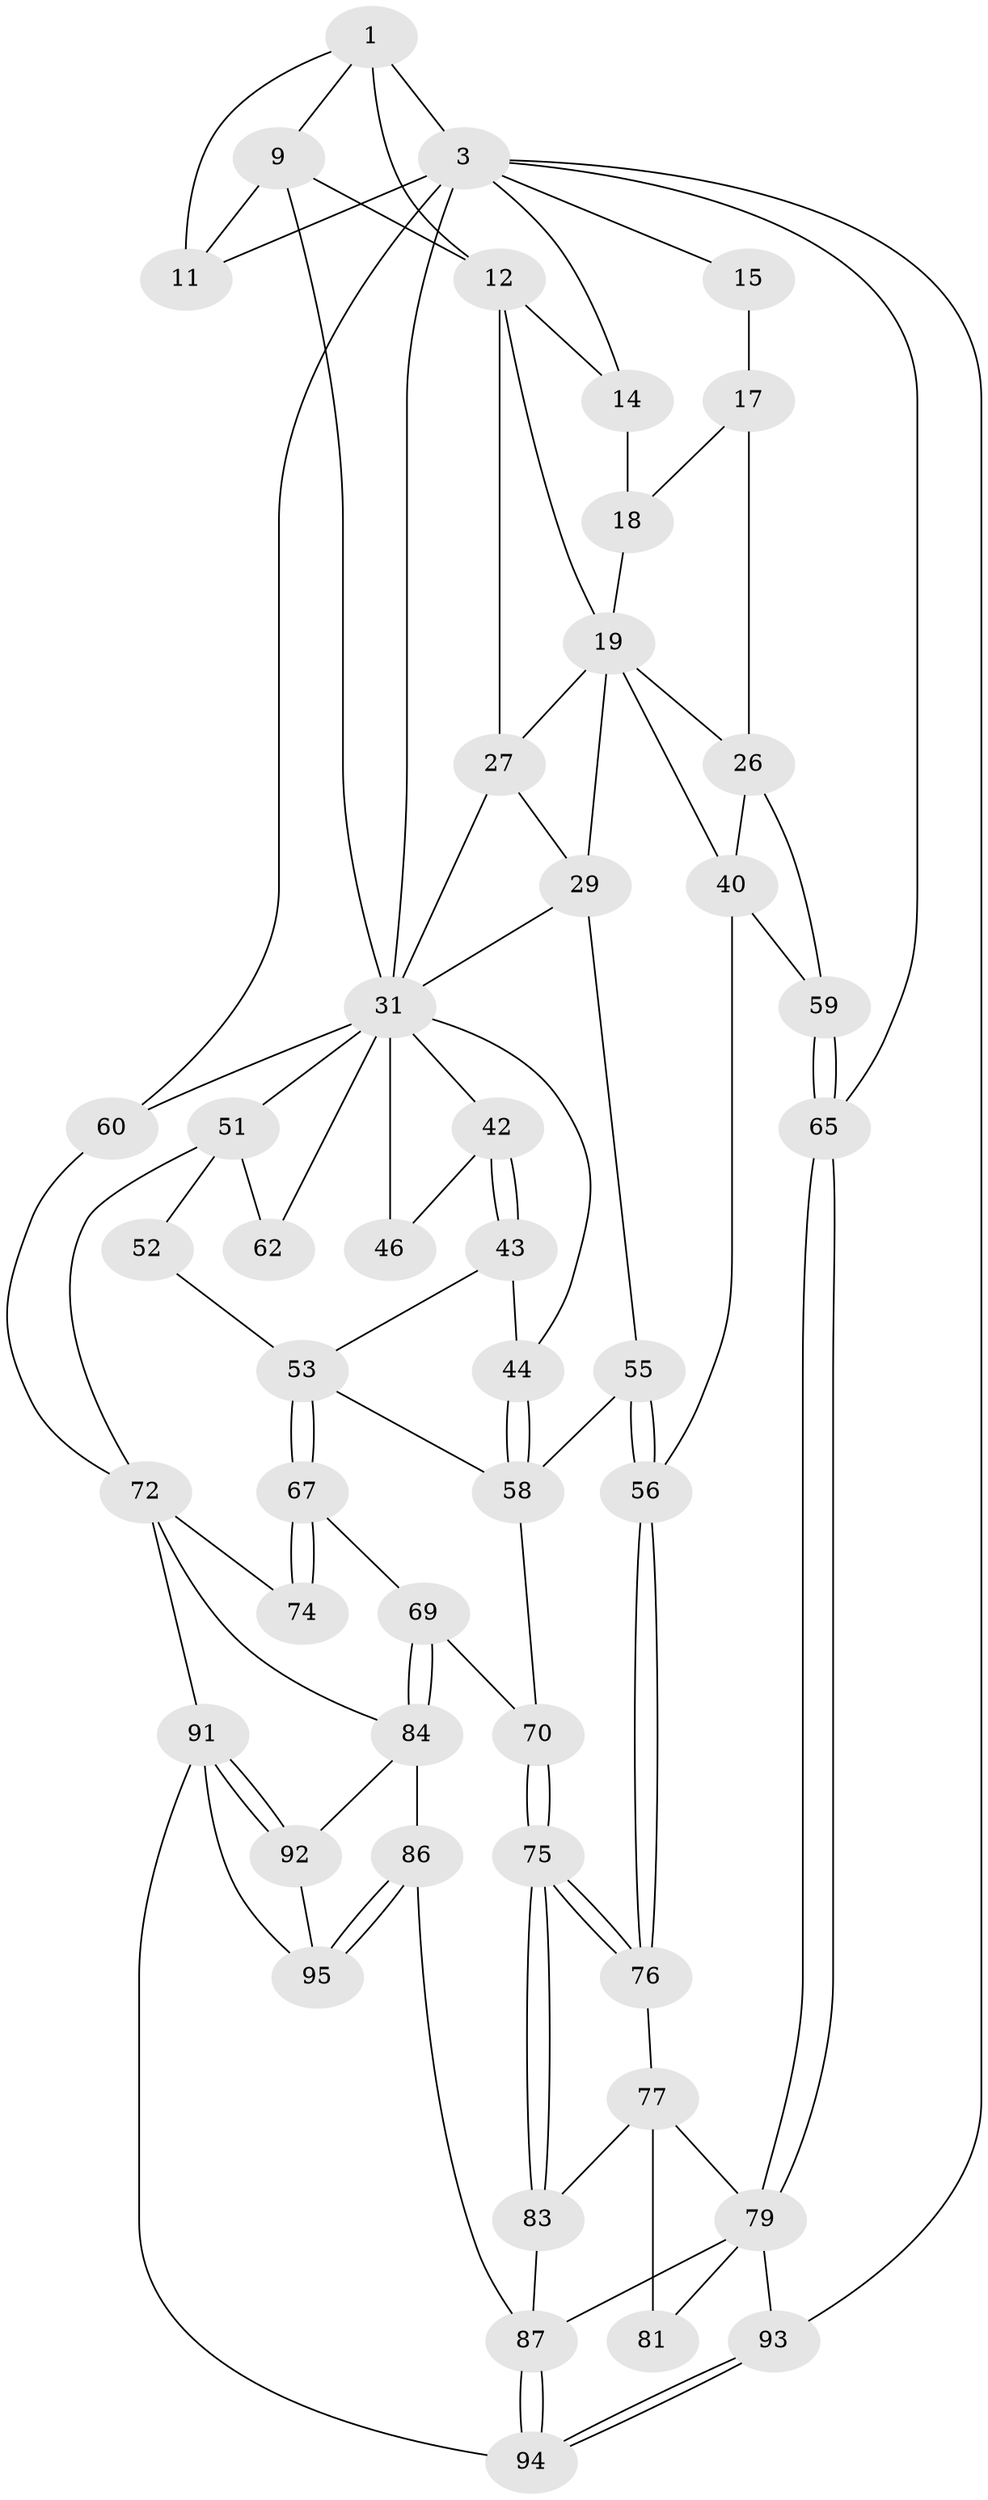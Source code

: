 // original degree distribution, {3: 0.020833333333333332, 5: 0.4791666666666667, 6: 0.23958333333333334, 4: 0.2604166666666667}
// Generated by graph-tools (version 1.1) at 2025/17/03/09/25 04:17:02]
// undirected, 48 vertices, 102 edges
graph export_dot {
graph [start="1"]
  node [color=gray90,style=filled];
  1 [pos="+0.5917361077424601+0",super="+7+2"];
  3 [pos="+1+0",super="+4+34"];
  9 [pos="+0.7232854444757008+0.17303413353253763",super="+10"];
  11 [pos="+0.7545382509932613+0.17318466998977014"];
  12 [pos="+0.5277900260668567+0.16628947533317961",super="+21+13"];
  14 [pos="+0.29711414761344485+0"];
  15 [pos="+0+0",super="+16"];
  17 [pos="+0.18137699278742975+0.11494130014293077",super="+22"];
  18 [pos="+0.2689104914199519+0"];
  19 [pos="+0.4400543125481467+0.18802236904609862",super="+20"];
  26 [pos="+0.2666943909063797+0.29288687887164266",super="+36"];
  27 [pos="+0.6026790638955373+0.21301315596819595",super="+28"];
  29 [pos="+0.46309822337720496+0.4227187697263612",super="+39"];
  31 [pos="+0.7769432261741853+0.26291427886536295",super="+32+35"];
  40 [pos="+0.2741906141197937+0.5156212129033012",super="+57"];
  42 [pos="+0.7594878597990821+0.4738566912444847"];
  43 [pos="+0.6891973532569963+0.5652823650254424"];
  44 [pos="+0.6513777785622421+0.5460168533528489"];
  46 [pos="+0.9237344107836927+0.41864043010468077",super="+47"];
  51 [pos="+0.8462030757943987+0.6195427931561731",super="+63"];
  52 [pos="+0.7239300892258653+0.6138214707104648"];
  53 [pos="+0.7055697500496084+0.6029875637445419",super="+54"];
  55 [pos="+0.44377222853416864+0.6185343762615763"];
  56 [pos="+0.2620037774561289+0.628217210779604"];
  58 [pos="+0.4703724774862197+0.6493368623636515",super="+64"];
  59 [pos="+0+0.5105003777563658"];
  60 [pos="+1+1"];
  62 [pos="+0.9396249823474149+0.666506725469126"];
  65 [pos="+0+0.7504293965067366"];
  67 [pos="+0.6849709907702437+0.6414501837420027",super="+68"];
  69 [pos="+0.5121302346372183+0.749152032520103"];
  70 [pos="+0.48789304750806806+0.7174503783985761"];
  72 [pos="+0.896489333690225+1",super="+73+82"];
  74 [pos="+0.6559385013485776+0.7824548608935923"];
  75 [pos="+0.3112985234737975+0.7825695812206312"];
  76 [pos="+0.25695154543455856+0.6966596186946817"];
  77 [pos="+0.22746152368463024+0.7116691574373141",super="+80+78"];
  79 [pos="+0+0.7586908194479",super="+89"];
  81 [pos="+0.163215875896579+0.8318039684373015"];
  83 [pos="+0.3128879552764266+0.8386792158836307"];
  84 [pos="+0.5093766802408245+0.8119742056669733",super="+85"];
  86 [pos="+0.33092032616626704+0.8751605380812552"];
  87 [pos="+0.3201445764921418+0.8694544134570551",super="+88"];
  91 [pos="+0.6746865349005856+1",super="+96"];
  92 [pos="+0.4940572556429177+0.9460770306531597"];
  93 [pos="+0+1"];
  94 [pos="+0.06643027710427374+1"];
  95 [pos="+0.36044842449606757+0.9106529159474988"];
  1 -- 12;
  1 -- 9;
  1 -- 3 [weight=2];
  1 -- 11;
  3 -- 60 [weight=2];
  3 -- 65;
  3 -- 93;
  3 -- 14;
  3 -- 15;
  3 -- 11;
  3 -- 31;
  9 -- 11;
  9 -- 31;
  9 -- 12;
  12 -- 27;
  12 -- 19;
  12 -- 14;
  14 -- 18;
  15 -- 17 [weight=2];
  17 -- 18;
  17 -- 26 [weight=2];
  18 -- 19;
  19 -- 27;
  19 -- 40;
  19 -- 26;
  19 -- 29;
  26 -- 40;
  26 -- 59;
  27 -- 31;
  27 -- 29;
  29 -- 55;
  29 -- 31;
  31 -- 42;
  31 -- 44;
  31 -- 46 [weight=3];
  31 -- 51;
  31 -- 60;
  31 -- 62 [weight=2];
  40 -- 56;
  40 -- 59;
  42 -- 43;
  42 -- 43;
  42 -- 46;
  43 -- 44;
  43 -- 53;
  44 -- 58;
  44 -- 58;
  51 -- 52 [weight=2];
  51 -- 72;
  51 -- 62;
  52 -- 53;
  53 -- 67;
  53 -- 67;
  53 -- 58;
  55 -- 56;
  55 -- 56;
  55 -- 58;
  56 -- 76;
  56 -- 76;
  58 -- 70;
  59 -- 65;
  59 -- 65;
  60 -- 72;
  65 -- 79;
  65 -- 79;
  67 -- 74 [weight=2];
  67 -- 74;
  67 -- 69;
  69 -- 70;
  69 -- 84;
  69 -- 84;
  70 -- 75;
  70 -- 75;
  72 -- 74;
  72 -- 84;
  72 -- 91;
  75 -- 76;
  75 -- 76;
  75 -- 83;
  75 -- 83;
  76 -- 77;
  77 -- 81 [weight=2];
  77 -- 83;
  77 -- 79;
  79 -- 81;
  79 -- 93;
  79 -- 87;
  83 -- 87;
  84 -- 86;
  84 -- 92;
  86 -- 87;
  86 -- 95;
  86 -- 95;
  87 -- 94;
  87 -- 94;
  91 -- 92;
  91 -- 92;
  91 -- 94;
  91 -- 95;
  92 -- 95;
  93 -- 94;
  93 -- 94;
}
